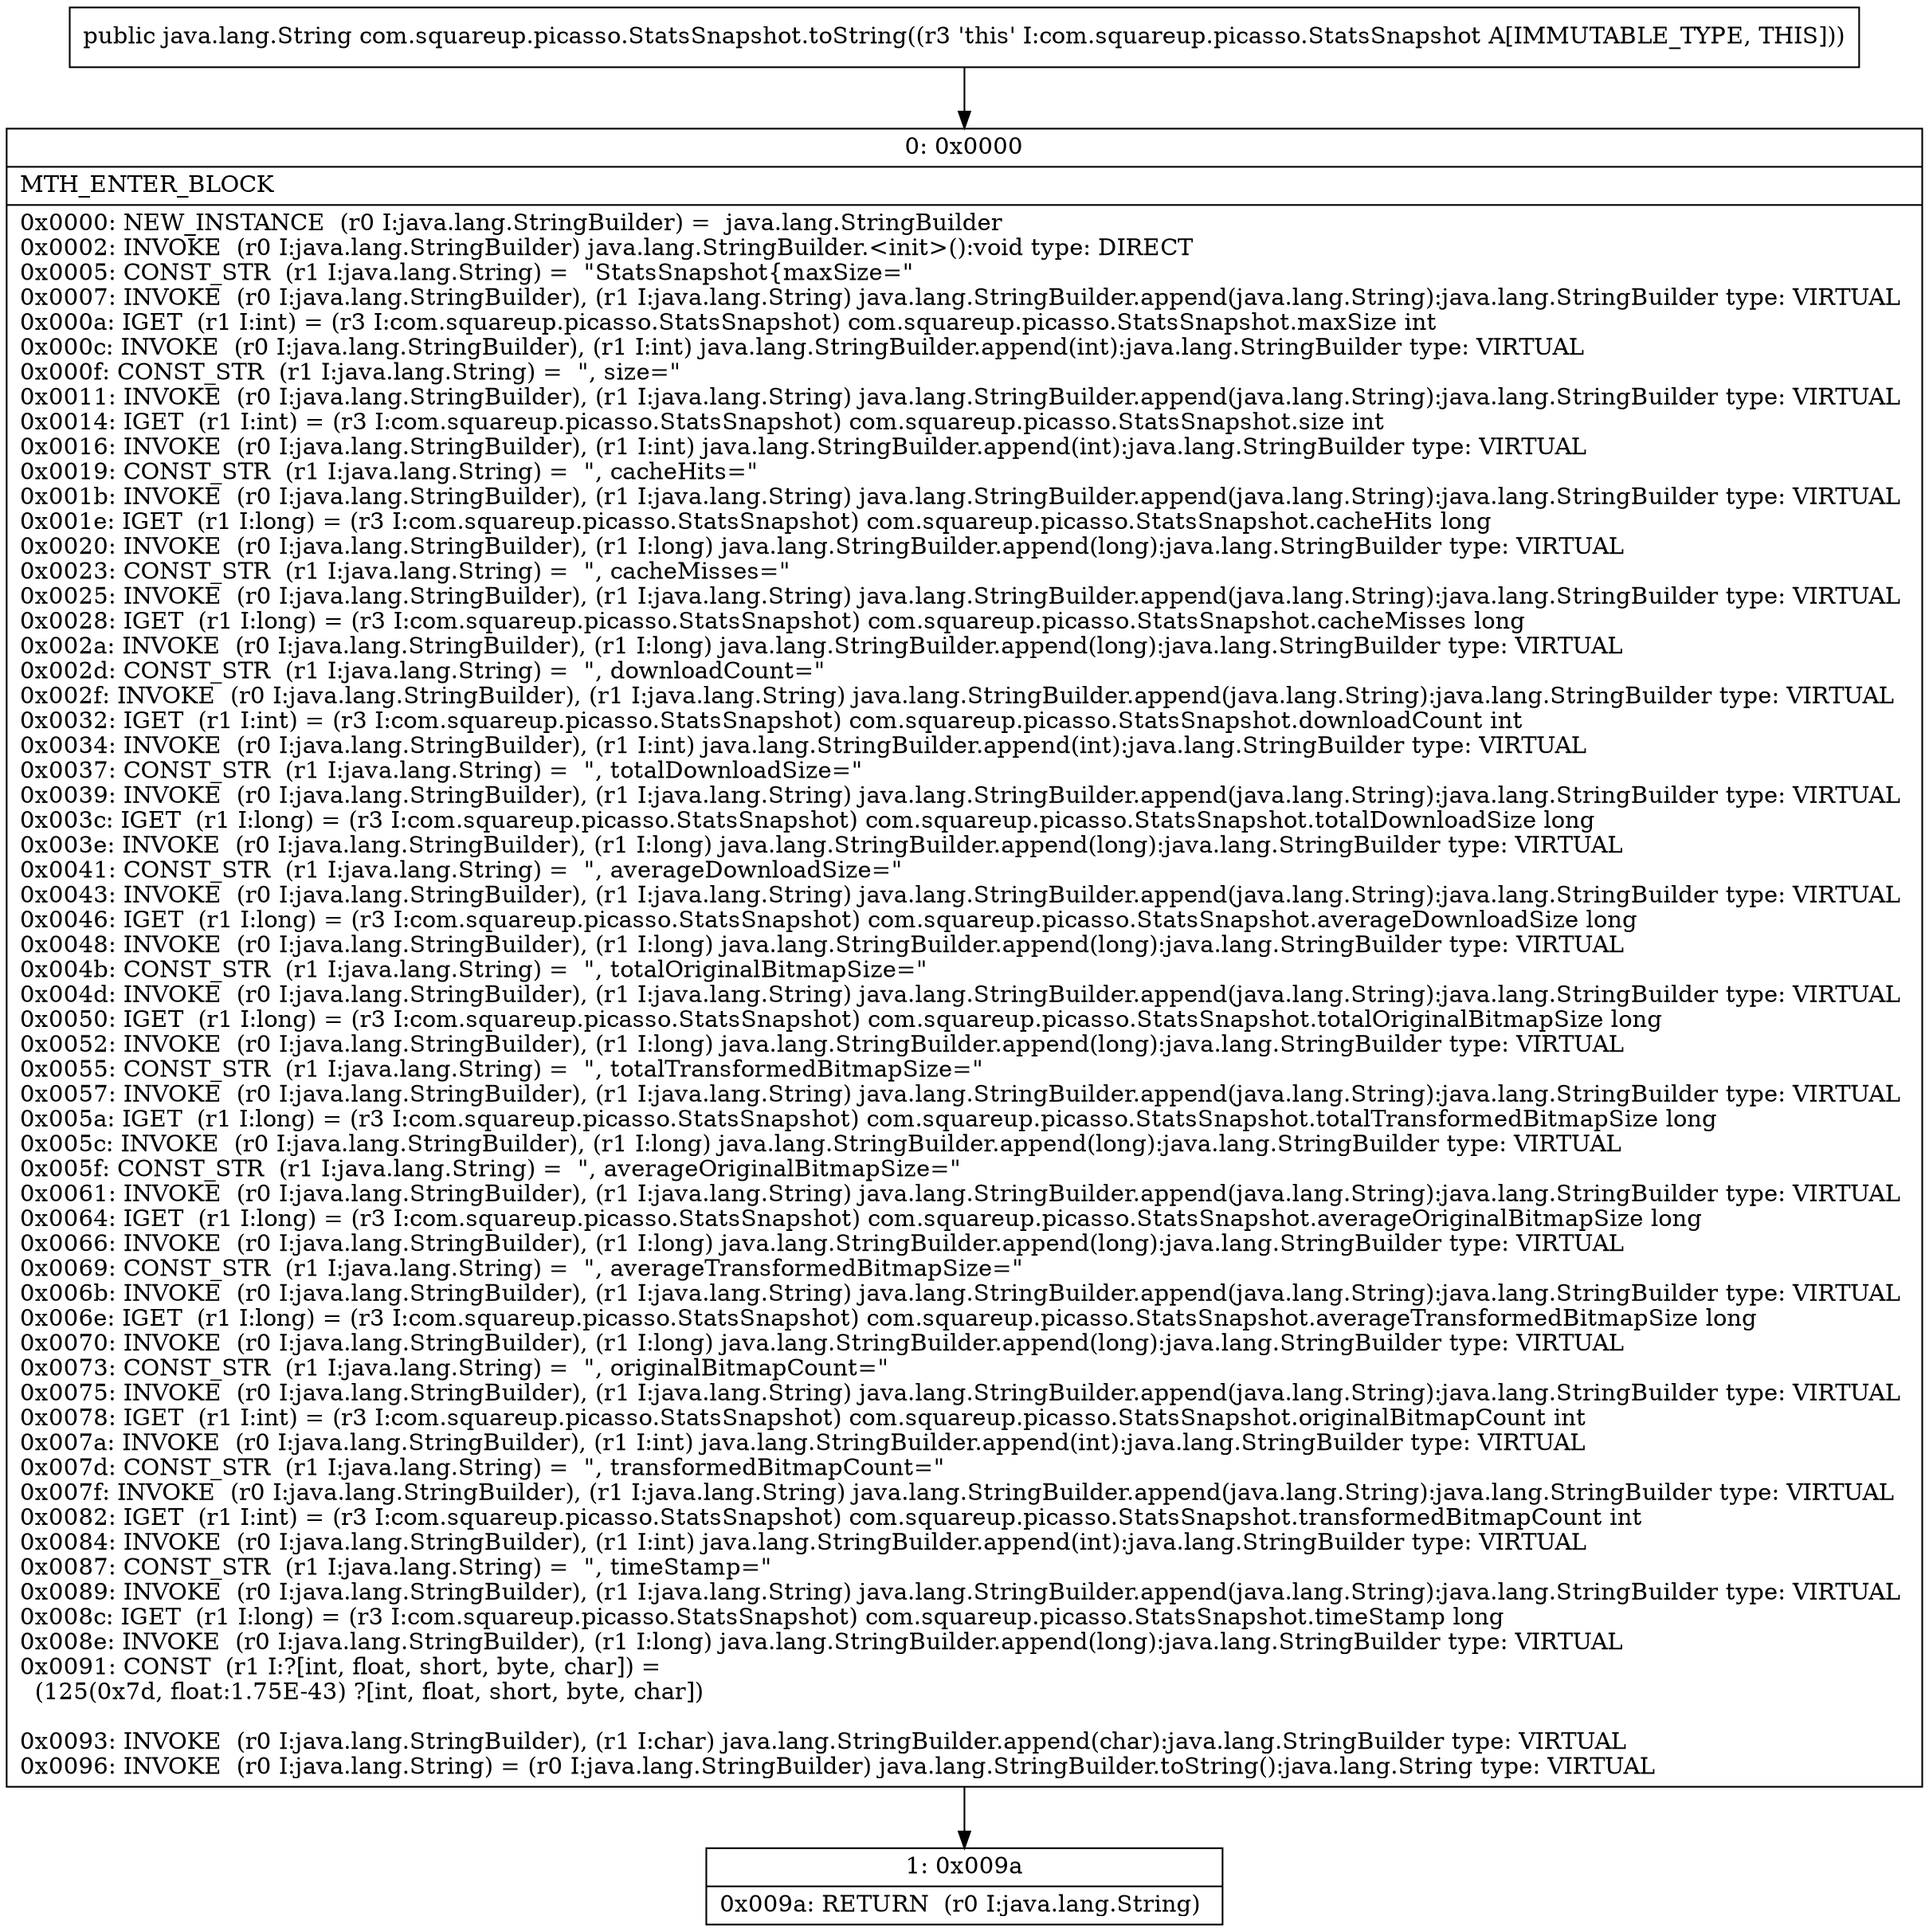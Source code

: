 digraph "CFG forcom.squareup.picasso.StatsSnapshot.toString()Ljava\/lang\/String;" {
Node_0 [shape=record,label="{0\:\ 0x0000|MTH_ENTER_BLOCK\l|0x0000: NEW_INSTANCE  (r0 I:java.lang.StringBuilder) =  java.lang.StringBuilder \l0x0002: INVOKE  (r0 I:java.lang.StringBuilder) java.lang.StringBuilder.\<init\>():void type: DIRECT \l0x0005: CONST_STR  (r1 I:java.lang.String) =  \"StatsSnapshot\{maxSize=\" \l0x0007: INVOKE  (r0 I:java.lang.StringBuilder), (r1 I:java.lang.String) java.lang.StringBuilder.append(java.lang.String):java.lang.StringBuilder type: VIRTUAL \l0x000a: IGET  (r1 I:int) = (r3 I:com.squareup.picasso.StatsSnapshot) com.squareup.picasso.StatsSnapshot.maxSize int \l0x000c: INVOKE  (r0 I:java.lang.StringBuilder), (r1 I:int) java.lang.StringBuilder.append(int):java.lang.StringBuilder type: VIRTUAL \l0x000f: CONST_STR  (r1 I:java.lang.String) =  \", size=\" \l0x0011: INVOKE  (r0 I:java.lang.StringBuilder), (r1 I:java.lang.String) java.lang.StringBuilder.append(java.lang.String):java.lang.StringBuilder type: VIRTUAL \l0x0014: IGET  (r1 I:int) = (r3 I:com.squareup.picasso.StatsSnapshot) com.squareup.picasso.StatsSnapshot.size int \l0x0016: INVOKE  (r0 I:java.lang.StringBuilder), (r1 I:int) java.lang.StringBuilder.append(int):java.lang.StringBuilder type: VIRTUAL \l0x0019: CONST_STR  (r1 I:java.lang.String) =  \", cacheHits=\" \l0x001b: INVOKE  (r0 I:java.lang.StringBuilder), (r1 I:java.lang.String) java.lang.StringBuilder.append(java.lang.String):java.lang.StringBuilder type: VIRTUAL \l0x001e: IGET  (r1 I:long) = (r3 I:com.squareup.picasso.StatsSnapshot) com.squareup.picasso.StatsSnapshot.cacheHits long \l0x0020: INVOKE  (r0 I:java.lang.StringBuilder), (r1 I:long) java.lang.StringBuilder.append(long):java.lang.StringBuilder type: VIRTUAL \l0x0023: CONST_STR  (r1 I:java.lang.String) =  \", cacheMisses=\" \l0x0025: INVOKE  (r0 I:java.lang.StringBuilder), (r1 I:java.lang.String) java.lang.StringBuilder.append(java.lang.String):java.lang.StringBuilder type: VIRTUAL \l0x0028: IGET  (r1 I:long) = (r3 I:com.squareup.picasso.StatsSnapshot) com.squareup.picasso.StatsSnapshot.cacheMisses long \l0x002a: INVOKE  (r0 I:java.lang.StringBuilder), (r1 I:long) java.lang.StringBuilder.append(long):java.lang.StringBuilder type: VIRTUAL \l0x002d: CONST_STR  (r1 I:java.lang.String) =  \", downloadCount=\" \l0x002f: INVOKE  (r0 I:java.lang.StringBuilder), (r1 I:java.lang.String) java.lang.StringBuilder.append(java.lang.String):java.lang.StringBuilder type: VIRTUAL \l0x0032: IGET  (r1 I:int) = (r3 I:com.squareup.picasso.StatsSnapshot) com.squareup.picasso.StatsSnapshot.downloadCount int \l0x0034: INVOKE  (r0 I:java.lang.StringBuilder), (r1 I:int) java.lang.StringBuilder.append(int):java.lang.StringBuilder type: VIRTUAL \l0x0037: CONST_STR  (r1 I:java.lang.String) =  \", totalDownloadSize=\" \l0x0039: INVOKE  (r0 I:java.lang.StringBuilder), (r1 I:java.lang.String) java.lang.StringBuilder.append(java.lang.String):java.lang.StringBuilder type: VIRTUAL \l0x003c: IGET  (r1 I:long) = (r3 I:com.squareup.picasso.StatsSnapshot) com.squareup.picasso.StatsSnapshot.totalDownloadSize long \l0x003e: INVOKE  (r0 I:java.lang.StringBuilder), (r1 I:long) java.lang.StringBuilder.append(long):java.lang.StringBuilder type: VIRTUAL \l0x0041: CONST_STR  (r1 I:java.lang.String) =  \", averageDownloadSize=\" \l0x0043: INVOKE  (r0 I:java.lang.StringBuilder), (r1 I:java.lang.String) java.lang.StringBuilder.append(java.lang.String):java.lang.StringBuilder type: VIRTUAL \l0x0046: IGET  (r1 I:long) = (r3 I:com.squareup.picasso.StatsSnapshot) com.squareup.picasso.StatsSnapshot.averageDownloadSize long \l0x0048: INVOKE  (r0 I:java.lang.StringBuilder), (r1 I:long) java.lang.StringBuilder.append(long):java.lang.StringBuilder type: VIRTUAL \l0x004b: CONST_STR  (r1 I:java.lang.String) =  \", totalOriginalBitmapSize=\" \l0x004d: INVOKE  (r0 I:java.lang.StringBuilder), (r1 I:java.lang.String) java.lang.StringBuilder.append(java.lang.String):java.lang.StringBuilder type: VIRTUAL \l0x0050: IGET  (r1 I:long) = (r3 I:com.squareup.picasso.StatsSnapshot) com.squareup.picasso.StatsSnapshot.totalOriginalBitmapSize long \l0x0052: INVOKE  (r0 I:java.lang.StringBuilder), (r1 I:long) java.lang.StringBuilder.append(long):java.lang.StringBuilder type: VIRTUAL \l0x0055: CONST_STR  (r1 I:java.lang.String) =  \", totalTransformedBitmapSize=\" \l0x0057: INVOKE  (r0 I:java.lang.StringBuilder), (r1 I:java.lang.String) java.lang.StringBuilder.append(java.lang.String):java.lang.StringBuilder type: VIRTUAL \l0x005a: IGET  (r1 I:long) = (r3 I:com.squareup.picasso.StatsSnapshot) com.squareup.picasso.StatsSnapshot.totalTransformedBitmapSize long \l0x005c: INVOKE  (r0 I:java.lang.StringBuilder), (r1 I:long) java.lang.StringBuilder.append(long):java.lang.StringBuilder type: VIRTUAL \l0x005f: CONST_STR  (r1 I:java.lang.String) =  \", averageOriginalBitmapSize=\" \l0x0061: INVOKE  (r0 I:java.lang.StringBuilder), (r1 I:java.lang.String) java.lang.StringBuilder.append(java.lang.String):java.lang.StringBuilder type: VIRTUAL \l0x0064: IGET  (r1 I:long) = (r3 I:com.squareup.picasso.StatsSnapshot) com.squareup.picasso.StatsSnapshot.averageOriginalBitmapSize long \l0x0066: INVOKE  (r0 I:java.lang.StringBuilder), (r1 I:long) java.lang.StringBuilder.append(long):java.lang.StringBuilder type: VIRTUAL \l0x0069: CONST_STR  (r1 I:java.lang.String) =  \", averageTransformedBitmapSize=\" \l0x006b: INVOKE  (r0 I:java.lang.StringBuilder), (r1 I:java.lang.String) java.lang.StringBuilder.append(java.lang.String):java.lang.StringBuilder type: VIRTUAL \l0x006e: IGET  (r1 I:long) = (r3 I:com.squareup.picasso.StatsSnapshot) com.squareup.picasso.StatsSnapshot.averageTransformedBitmapSize long \l0x0070: INVOKE  (r0 I:java.lang.StringBuilder), (r1 I:long) java.lang.StringBuilder.append(long):java.lang.StringBuilder type: VIRTUAL \l0x0073: CONST_STR  (r1 I:java.lang.String) =  \", originalBitmapCount=\" \l0x0075: INVOKE  (r0 I:java.lang.StringBuilder), (r1 I:java.lang.String) java.lang.StringBuilder.append(java.lang.String):java.lang.StringBuilder type: VIRTUAL \l0x0078: IGET  (r1 I:int) = (r3 I:com.squareup.picasso.StatsSnapshot) com.squareup.picasso.StatsSnapshot.originalBitmapCount int \l0x007a: INVOKE  (r0 I:java.lang.StringBuilder), (r1 I:int) java.lang.StringBuilder.append(int):java.lang.StringBuilder type: VIRTUAL \l0x007d: CONST_STR  (r1 I:java.lang.String) =  \", transformedBitmapCount=\" \l0x007f: INVOKE  (r0 I:java.lang.StringBuilder), (r1 I:java.lang.String) java.lang.StringBuilder.append(java.lang.String):java.lang.StringBuilder type: VIRTUAL \l0x0082: IGET  (r1 I:int) = (r3 I:com.squareup.picasso.StatsSnapshot) com.squareup.picasso.StatsSnapshot.transformedBitmapCount int \l0x0084: INVOKE  (r0 I:java.lang.StringBuilder), (r1 I:int) java.lang.StringBuilder.append(int):java.lang.StringBuilder type: VIRTUAL \l0x0087: CONST_STR  (r1 I:java.lang.String) =  \", timeStamp=\" \l0x0089: INVOKE  (r0 I:java.lang.StringBuilder), (r1 I:java.lang.String) java.lang.StringBuilder.append(java.lang.String):java.lang.StringBuilder type: VIRTUAL \l0x008c: IGET  (r1 I:long) = (r3 I:com.squareup.picasso.StatsSnapshot) com.squareup.picasso.StatsSnapshot.timeStamp long \l0x008e: INVOKE  (r0 I:java.lang.StringBuilder), (r1 I:long) java.lang.StringBuilder.append(long):java.lang.StringBuilder type: VIRTUAL \l0x0091: CONST  (r1 I:?[int, float, short, byte, char]) = \l  (125(0x7d, float:1.75E\-43) ?[int, float, short, byte, char])\l \l0x0093: INVOKE  (r0 I:java.lang.StringBuilder), (r1 I:char) java.lang.StringBuilder.append(char):java.lang.StringBuilder type: VIRTUAL \l0x0096: INVOKE  (r0 I:java.lang.String) = (r0 I:java.lang.StringBuilder) java.lang.StringBuilder.toString():java.lang.String type: VIRTUAL \l}"];
Node_1 [shape=record,label="{1\:\ 0x009a|0x009a: RETURN  (r0 I:java.lang.String) \l}"];
MethodNode[shape=record,label="{public java.lang.String com.squareup.picasso.StatsSnapshot.toString((r3 'this' I:com.squareup.picasso.StatsSnapshot A[IMMUTABLE_TYPE, THIS])) }"];
MethodNode -> Node_0;
Node_0 -> Node_1;
}

